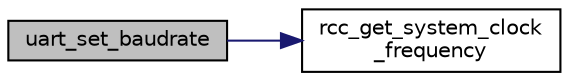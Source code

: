 digraph "uart_set_baudrate"
{
  edge [fontname="Helvetica",fontsize="10",labelfontname="Helvetica",labelfontsize="10"];
  node [fontname="Helvetica",fontsize="10",shape=record];
  rankdir="LR";
  Node1 [label="uart_set_baudrate",height=0.2,width=0.4,color="black", fillcolor="grey75", style="filled", fontcolor="black"];
  Node1 -> Node2 [color="midnightblue",fontsize="10",style="solid",fontname="Helvetica"];
  Node2 [label="rcc_get_system_clock\l_frequency",height=0.2,width=0.4,color="black", fillcolor="white", style="filled",URL="$group__rcc__defines.html#ga14ed842866228082443acad62da172f4",tooltip="Get the system clock frequency. "];
}
